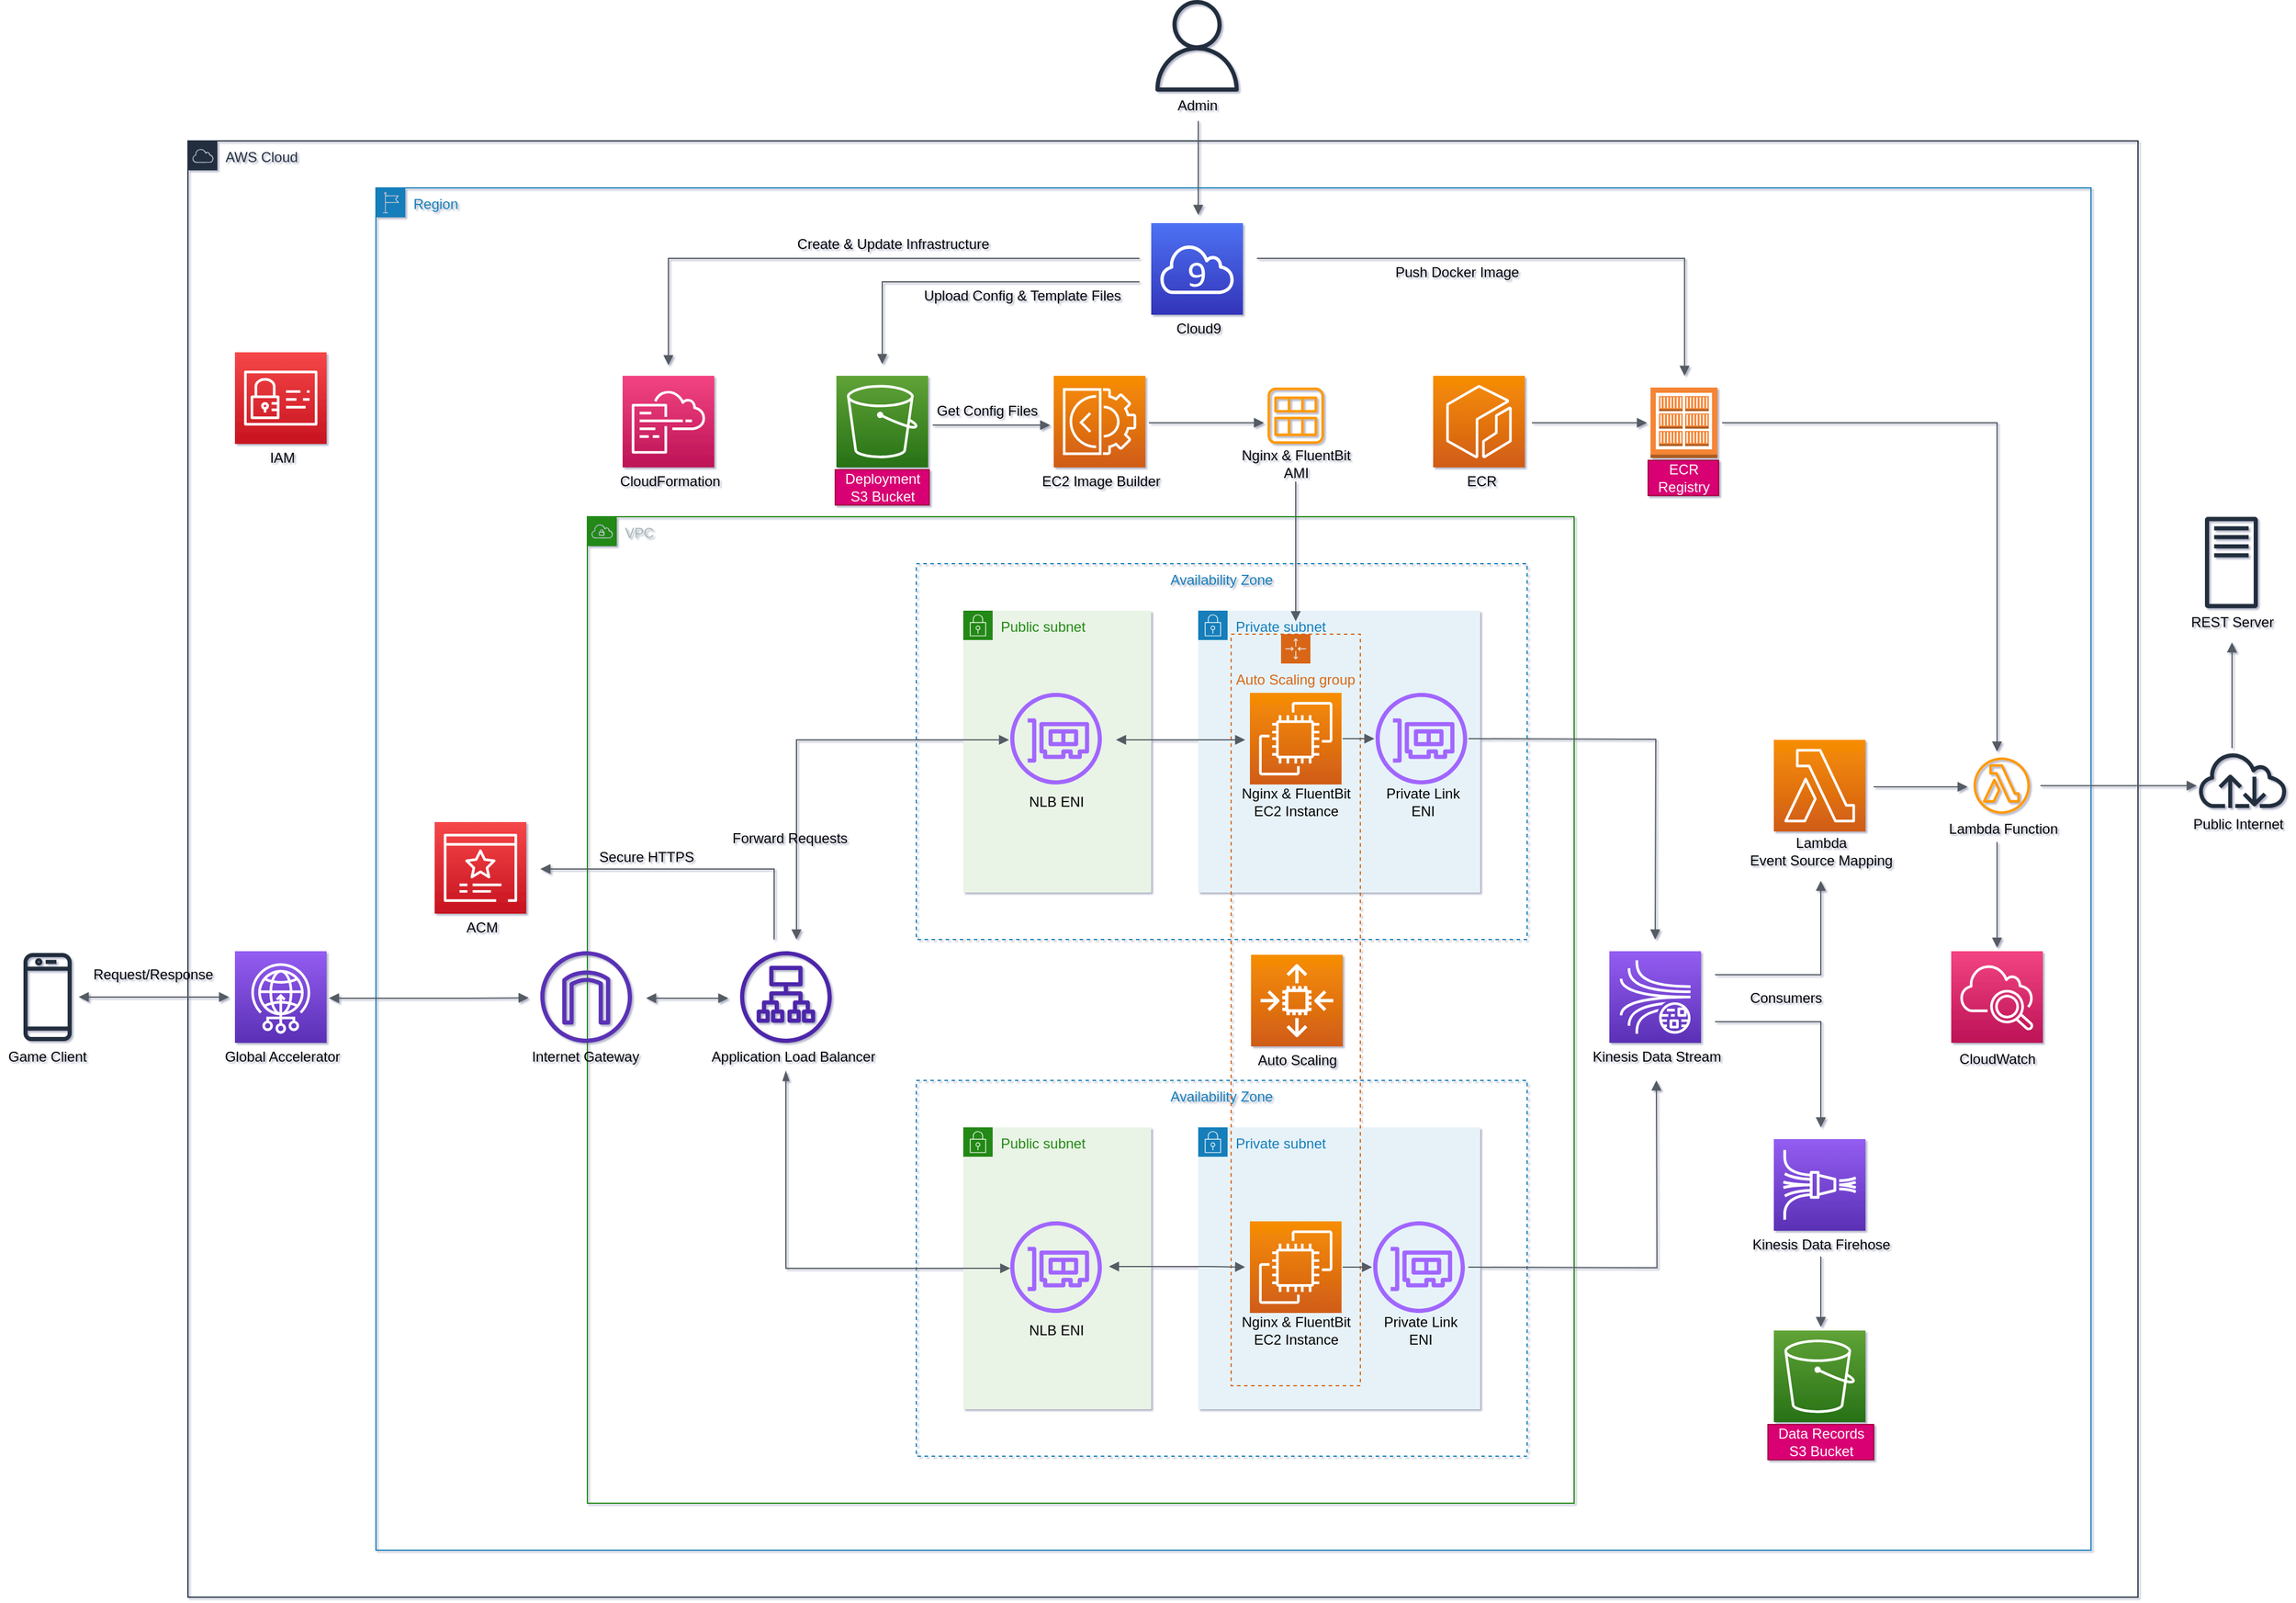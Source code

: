 <mxfile version="16.1.2" type="device"><diagram id="oM9d7TpQ21V_8b6BZ9Dz" name="Page-1"><mxGraphModel dx="946" dy="680" grid="1" gridSize="10" guides="1" tooltips="1" connect="1" arrows="1" fold="1" page="1" pageScale="1" pageWidth="200000" pageHeight="200000" math="0" shadow="1"><root><mxCell id="0"/><mxCell id="cVVjXSTc7VcKOAbmypUB-45" value="Layer 0 - AWS" style="locked=1;" parent="0"/><mxCell id="cVVjXSTc7VcKOAbmypUB-49" value="AWS Cloud" style="points=[[0,0],[0.25,0],[0.5,0],[0.75,0],[1,0],[1,0.25],[1,0.5],[1,0.75],[1,1],[0.75,1],[0.5,1],[0.25,1],[0,1],[0,0.75],[0,0.5],[0,0.25]];outlineConnect=0;gradientColor=none;html=1;whiteSpace=wrap;fontSize=12;fontStyle=0;shape=mxgraph.aws4.group;grIcon=mxgraph.aws4.group_aws_cloud;strokeColor=#232F3E;fillColor=none;verticalAlign=top;align=left;spacingLeft=30;fontColor=#232F3E;dashed=0;shadow=0;" parent="cVVjXSTc7VcKOAbmypUB-45" vertex="1"><mxGeometry x="2340" y="1120" width="1660" height="1240" as="geometry"/></mxCell><mxCell id="cVVjXSTc7VcKOAbmypUB-133" value="Layer 1 - Region" style="locked=1;" parent="0"/><mxCell id="cVVjXSTc7VcKOAbmypUB-134" value="Region" style="points=[[0,0],[0.25,0],[0.5,0],[0.75,0],[1,0],[1,0.25],[1,0.5],[1,0.75],[1,1],[0.75,1],[0.5,1],[0.25,1],[0,1],[0,0.75],[0,0.5],[0,0.25]];outlineConnect=0;gradientColor=none;html=1;whiteSpace=wrap;fontSize=12;fontStyle=0;shape=mxgraph.aws4.group;grIcon=mxgraph.aws4.group_region;strokeColor=#147EBA;fillColor=none;verticalAlign=top;align=left;spacingLeft=30;fontColor=#147EBA;dashed=0;shadow=0;" parent="cVVjXSTc7VcKOAbmypUB-133" vertex="1"><mxGeometry x="2500" y="1160" width="1460" height="1160" as="geometry"/></mxCell><mxCell id="WE5srLcFB4wfGxk5OwJe-25" value="" style="sketch=0;points=[[0,0,0],[0.25,0,0],[0.5,0,0],[0.75,0,0],[1,0,0],[0,1,0],[0.25,1,0],[0.5,1,0],[0.75,1,0],[1,1,0],[0,0.25,0],[0,0.5,0],[0,0.75,0],[1,0.25,0],[1,0.5,0],[1,0.75,0]];outlineConnect=0;fontColor=#232F3E;gradientColor=#F78E04;gradientDirection=north;fillColor=#D05C17;strokeColor=#ffffff;dashed=0;verticalLabelPosition=bottom;verticalAlign=top;align=center;html=1;fontSize=12;fontStyle=0;aspect=fixed;shape=mxgraph.aws4.resourceIcon;resIcon=mxgraph.aws4.ec2_image_builder;" parent="cVVjXSTc7VcKOAbmypUB-133" vertex="1"><mxGeometry x="3077" y="1320" width="78" height="78" as="geometry"/></mxCell><mxCell id="WE5srLcFB4wfGxk5OwJe-26" value="" style="sketch=0;outlineConnect=0;fontColor=#232F3E;gradientColor=none;fillColor=#FF9900;strokeColor=none;dashed=0;verticalLabelPosition=bottom;verticalAlign=top;align=center;html=1;fontSize=12;fontStyle=0;aspect=fixed;pointerEvents=1;shape=mxgraph.aws4.ami;" parent="cVVjXSTc7VcKOAbmypUB-133" vertex="1"><mxGeometry x="3259" y="1330" width="48" height="48" as="geometry"/></mxCell><mxCell id="WE5srLcFB4wfGxk5OwJe-31" value="" style="edgeStyle=orthogonalEdgeStyle;html=1;endArrow=block;elbow=vertical;startArrow=none;endFill=1;strokeColor=#545B64;rounded=0;" parent="cVVjXSTc7VcKOAbmypUB-133" edge="1"><mxGeometry width="100" relative="1" as="geometry"><mxPoint x="3158" y="1360" as="sourcePoint"/><mxPoint x="3256" y="1360" as="targetPoint"/></mxGeometry></mxCell><mxCell id="WE5srLcFB4wfGxk5OwJe-32" value="" style="edgeStyle=orthogonalEdgeStyle;html=1;endArrow=block;elbow=vertical;startArrow=none;startFill=0;strokeColor=#545B64;rounded=0;endFill=1;" parent="cVVjXSTc7VcKOAbmypUB-133" edge="1"><mxGeometry width="100" relative="1" as="geometry"><mxPoint x="2974" y="1362" as="sourcePoint"/><mxPoint x="3074" y="1362" as="targetPoint"/></mxGeometry></mxCell><mxCell id="XCesEXTjVi1OMtNibeaP-8" value="" style="edgeStyle=orthogonalEdgeStyle;html=1;endArrow=block;elbow=vertical;startArrow=none;endFill=1;strokeColor=#545B64;rounded=0;" parent="cVVjXSTc7VcKOAbmypUB-133" edge="1"><mxGeometry width="100" relative="1" as="geometry"><mxPoint x="3484" y="1360" as="sourcePoint"/><mxPoint x="3582" y="1360" as="targetPoint"/></mxGeometry></mxCell><mxCell id="cVVjXSTc7VcKOAbmypUB-46" value="Layer 2 - VPC" style="locked=1;" parent="0"/><mxCell id="cVVjXSTc7VcKOAbmypUB-52" value="VPC" style="points=[[0,0],[0.25,0],[0.5,0],[0.75,0],[1,0],[1,0.25],[1,0.5],[1,0.75],[1,1],[0.75,1],[0.5,1],[0.25,1],[0,1],[0,0.75],[0,0.5],[0,0.25]];outlineConnect=0;gradientColor=none;html=1;whiteSpace=wrap;fontSize=12;fontStyle=0;shape=mxgraph.aws4.group;grIcon=mxgraph.aws4.group_vpc;strokeColor=#248814;fillColor=none;verticalAlign=top;align=left;spacingLeft=30;fontColor=#AAB7B8;dashed=0;shadow=0;" parent="cVVjXSTc7VcKOAbmypUB-46" vertex="1"><mxGeometry x="2680" y="1440" width="840" height="840" as="geometry"/></mxCell><mxCell id="cVVjXSTc7VcKOAbmypUB-47" value="Layer 3 - AZs" style="locked=1;" parent="0"/><mxCell id="cVVjXSTc7VcKOAbmypUB-53" value="Availability Zone" style="fillColor=none;strokeColor=#147EBA;dashed=1;verticalAlign=top;fontStyle=0;fontColor=#147EBA;shadow=0;" parent="cVVjXSTc7VcKOAbmypUB-47" vertex="1"><mxGeometry x="2960" y="1480" width="520" height="320" as="geometry"/></mxCell><mxCell id="cVVjXSTc7VcKOAbmypUB-69" value="Availability Zone" style="fillColor=none;strokeColor=#147EBA;dashed=1;verticalAlign=top;fontStyle=0;fontColor=#147EBA;shadow=0;" parent="cVVjXSTc7VcKOAbmypUB-47" vertex="1"><mxGeometry x="2960" y="1920" width="520" height="320" as="geometry"/></mxCell><mxCell id="cVVjXSTc7VcKOAbmypUB-48" value="Layer 4 - Subnets" style="locked=1;" parent="0"/><mxCell id="cVVjXSTc7VcKOAbmypUB-57" value="Public subnet" style="points=[[0,0],[0.25,0],[0.5,0],[0.75,0],[1,0],[1,0.25],[1,0.5],[1,0.75],[1,1],[0.75,1],[0.5,1],[0.25,1],[0,1],[0,0.75],[0,0.5],[0,0.25]];outlineConnect=0;gradientColor=none;html=1;whiteSpace=wrap;fontSize=12;fontStyle=0;shape=mxgraph.aws4.group;grIcon=mxgraph.aws4.group_security_group;grStroke=0;strokeColor=#248814;fillColor=#E9F3E6;verticalAlign=top;align=left;spacingLeft=30;fontColor=#248814;dashed=0;shadow=0;" parent="cVVjXSTc7VcKOAbmypUB-48" vertex="1"><mxGeometry x="3000" y="1520" width="160" height="240" as="geometry"/></mxCell><mxCell id="cVVjXSTc7VcKOAbmypUB-58" value="Private subnet" style="points=[[0,0],[0.25,0],[0.5,0],[0.75,0],[1,0],[1,0.25],[1,0.5],[1,0.75],[1,1],[0.75,1],[0.5,1],[0.25,1],[0,1],[0,0.75],[0,0.5],[0,0.25]];outlineConnect=0;gradientColor=none;html=1;whiteSpace=wrap;fontSize=12;fontStyle=0;shape=mxgraph.aws4.group;grIcon=mxgraph.aws4.group_security_group;grStroke=0;strokeColor=#147EBA;fillColor=#E6F2F8;verticalAlign=top;align=left;spacingLeft=30;fontColor=#147EBA;dashed=0;shadow=0;" parent="cVVjXSTc7VcKOAbmypUB-48" vertex="1"><mxGeometry x="3200" y="1520" width="240" height="240" as="geometry"/></mxCell><mxCell id="cVVjXSTc7VcKOAbmypUB-70" value="Private subnet" style="points=[[0,0],[0.25,0],[0.5,0],[0.75,0],[1,0],[1,0.25],[1,0.5],[1,0.75],[1,1],[0.75,1],[0.5,1],[0.25,1],[0,1],[0,0.75],[0,0.5],[0,0.25]];outlineConnect=0;gradientColor=none;html=1;whiteSpace=wrap;fontSize=12;fontStyle=0;shape=mxgraph.aws4.group;grIcon=mxgraph.aws4.group_security_group;grStroke=0;strokeColor=#147EBA;fillColor=#E6F2F8;verticalAlign=top;align=left;spacingLeft=30;fontColor=#147EBA;dashed=0;shadow=0;" parent="cVVjXSTc7VcKOAbmypUB-48" vertex="1"><mxGeometry x="3200" y="1960" width="240" height="240" as="geometry"/></mxCell><mxCell id="cVVjXSTc7VcKOAbmypUB-96" value="Public subnet" style="points=[[0,0],[0.25,0],[0.5,0],[0.75,0],[1,0],[1,0.25],[1,0.5],[1,0.75],[1,1],[0.75,1],[0.5,1],[0.25,1],[0,1],[0,0.75],[0,0.5],[0,0.25]];outlineConnect=0;gradientColor=none;html=1;whiteSpace=wrap;fontSize=12;fontStyle=0;shape=mxgraph.aws4.group;grIcon=mxgraph.aws4.group_security_group;grStroke=0;strokeColor=#248814;fillColor=#E9F3E6;verticalAlign=top;align=left;spacingLeft=30;fontColor=#248814;dashed=0;shadow=0;" parent="cVVjXSTc7VcKOAbmypUB-48" vertex="1"><mxGeometry x="3000" y="1960" width="160" height="240" as="geometry"/></mxCell><mxCell id="cVVjXSTc7VcKOAbmypUB-60" value="Layer 5 - ASGs" style="locked=1;" parent="0"/><mxCell id="cVVjXSTc7VcKOAbmypUB-61" value="Auto Scaling group" style="points=[[0,0],[0.25,0],[0.5,0],[0.75,0],[1,0],[1,0.25],[1,0.5],[1,0.75],[1,1],[0.75,1],[0.5,1],[0.25,1],[0,1],[0,0.75],[0,0.5],[0,0.25]];outlineConnect=0;gradientColor=none;html=1;whiteSpace=wrap;fontSize=12;fontStyle=0;shape=mxgraph.aws4.groupCenter;grIcon=mxgraph.aws4.group_auto_scaling_group;grStroke=1;strokeColor=#D86613;fillColor=none;verticalAlign=top;align=center;fontColor=#D86613;dashed=1;spacingTop=25;shadow=0;" parent="cVVjXSTc7VcKOAbmypUB-60" vertex="1"><mxGeometry x="3228" y="1540" width="110" height="640" as="geometry"/></mxCell><mxCell id="XCesEXTjVi1OMtNibeaP-11" value="" style="sketch=0;points=[[0,0,0],[0.25,0,0],[0.5,0,0],[0.75,0,0],[1,0,0],[0,1,0],[0.25,1,0],[0.5,1,0],[0.75,1,0],[1,1,0],[0,0.25,0],[0,0.5,0],[0,0.75,0],[1,0.25,0],[1,0.5,0],[1,0.75,0]];outlineConnect=0;fontColor=#232F3E;gradientColor=#4D72F3;gradientDirection=north;fillColor=#3334B9;strokeColor=#ffffff;dashed=0;verticalLabelPosition=bottom;verticalAlign=top;align=center;html=1;fontSize=12;fontStyle=0;aspect=fixed;shape=mxgraph.aws4.resourceIcon;resIcon=mxgraph.aws4.cloud9;" parent="cVVjXSTc7VcKOAbmypUB-60" vertex="1"><mxGeometry x="3160" y="1190" width="78" height="78" as="geometry"/></mxCell><mxCell id="XCesEXTjVi1OMtNibeaP-13" value="" style="edgeStyle=orthogonalEdgeStyle;html=1;endArrow=none;elbow=vertical;startArrow=block;startFill=1;strokeColor=#545B64;rounded=0;" parent="cVVjXSTc7VcKOAbmypUB-60" edge="1"><mxGeometry width="100" relative="1" as="geometry"><mxPoint x="2749" y="1311" as="sourcePoint"/><mxPoint x="3150" y="1220" as="targetPoint"/><Array as="points"><mxPoint x="2749" y="1220"/></Array></mxGeometry></mxCell><mxCell id="XCesEXTjVi1OMtNibeaP-14" value="" style="edgeStyle=orthogonalEdgeStyle;html=1;endArrow=none;elbow=vertical;startArrow=block;startFill=1;strokeColor=#545B64;rounded=0;" parent="cVVjXSTc7VcKOAbmypUB-60" edge="1"><mxGeometry width="100" relative="1" as="geometry"><mxPoint x="2931" y="1310" as="sourcePoint"/><mxPoint x="3150" y="1240" as="targetPoint"/><Array as="points"><mxPoint x="2931" y="1240"/><mxPoint x="3150" y="1240"/></Array></mxGeometry></mxCell><mxCell id="XCesEXTjVi1OMtNibeaP-16" value="" style="edgeStyle=orthogonalEdgeStyle;html=1;endArrow=block;elbow=vertical;startArrow=none;endFill=1;strokeColor=#545B64;rounded=0;" parent="cVVjXSTc7VcKOAbmypUB-60" edge="1"><mxGeometry width="100" relative="1" as="geometry"><mxPoint x="3250" y="1220" as="sourcePoint"/><mxPoint x="3614" y="1320" as="targetPoint"/><Array as="points"><mxPoint x="3614" y="1220"/></Array></mxGeometry></mxCell><mxCell id="XCesEXTjVi1OMtNibeaP-21" value="" style="sketch=0;outlineConnect=0;fontColor=#232F3E;gradientColor=none;fillColor=#232F3E;strokeColor=none;dashed=0;verticalLabelPosition=bottom;verticalAlign=top;align=center;html=1;fontSize=12;fontStyle=0;aspect=fixed;pointerEvents=1;shape=mxgraph.aws4.user;" parent="cVVjXSTc7VcKOAbmypUB-60" vertex="1"><mxGeometry x="3160" y="1000" width="78" height="78" as="geometry"/></mxCell><mxCell id="cVVjXSTc7VcKOAbmypUB-62" value="Layer 6 - Services" style="locked=1;" parent="0"/><mxCell id="cVVjXSTc7VcKOAbmypUB-65" value="" style="outlineConnect=0;fontColor=#232F3E;gradientColor=#F78E04;gradientDirection=north;fillColor=#D05C17;strokeColor=#ffffff;dashed=0;verticalLabelPosition=bottom;verticalAlign=top;align=center;html=1;fontSize=12;fontStyle=0;aspect=fixed;shape=mxgraph.aws4.resourceIcon;resIcon=mxgraph.aws4.ec2;shadow=0;" parent="cVVjXSTc7VcKOAbmypUB-62" vertex="1"><mxGeometry x="3244" y="1590" width="78" height="78" as="geometry"/></mxCell><mxCell id="cVVjXSTc7VcKOAbmypUB-106" value="" style="outlineConnect=0;fontColor=#232F3E;gradientColor=#F78E04;gradientDirection=north;fillColor=#D05C17;strokeColor=#ffffff;dashed=0;verticalLabelPosition=bottom;verticalAlign=top;align=center;html=1;fontSize=12;fontStyle=0;aspect=fixed;shape=mxgraph.aws4.resourceIcon;resIcon=mxgraph.aws4.ec2;shadow=0;" parent="cVVjXSTc7VcKOAbmypUB-62" vertex="1"><mxGeometry x="3244" y="2040" width="78" height="78" as="geometry"/></mxCell><mxCell id="cVVjXSTc7VcKOAbmypUB-111" value="" style="outlineConnect=0;fontColor=#232F3E;gradientColor=#F78E04;gradientDirection=north;fillColor=#D05C17;strokeColor=#ffffff;dashed=0;verticalLabelPosition=bottom;verticalAlign=top;align=center;html=1;fontSize=12;fontStyle=0;aspect=fixed;shape=mxgraph.aws4.resourceIcon;resIcon=mxgraph.aws4.auto_scaling2;shadow=0;" parent="cVVjXSTc7VcKOAbmypUB-62" vertex="1"><mxGeometry x="3245" y="1813" width="78" height="78" as="geometry"/></mxCell><mxCell id="cVVjXSTc7VcKOAbmypUB-130" value="" style="outlineConnect=0;fontColor=#232F3E;gradientColor=none;fillColor=#5A30B5;strokeColor=none;dashed=0;verticalLabelPosition=bottom;verticalAlign=top;align=center;html=1;fontSize=12;fontStyle=0;aspect=fixed;pointerEvents=1;shape=mxgraph.aws4.internet_gateway;shadow=0;" parent="cVVjXSTc7VcKOAbmypUB-62" vertex="1"><mxGeometry x="2640" y="1810" width="78" height="78" as="geometry"/></mxCell><mxCell id="cVVjXSTc7VcKOAbmypUB-142" value="" style="outlineConnect=0;fontColor=#232F3E;gradientColor=#60A337;gradientDirection=north;fillColor=#277116;strokeColor=#ffffff;dashed=0;verticalLabelPosition=bottom;verticalAlign=top;align=center;html=1;fontSize=12;fontStyle=0;aspect=fixed;shape=mxgraph.aws4.resourceIcon;resIcon=mxgraph.aws4.s3;shadow=0;" parent="cVVjXSTc7VcKOAbmypUB-62" vertex="1"><mxGeometry x="3690" y="2133" width="78" height="78" as="geometry"/></mxCell><mxCell id="cVVjXSTc7VcKOAbmypUB-150" value="" style="outlineConnect=0;fontColor=#232F3E;gradientColor=#F54749;gradientDirection=north;fillColor=#C7131F;strokeColor=#ffffff;dashed=0;verticalLabelPosition=bottom;verticalAlign=top;align=center;html=1;fontSize=12;fontStyle=0;aspect=fixed;shape=mxgraph.aws4.resourceIcon;resIcon=mxgraph.aws4.certificate_manager_3;shadow=0;" parent="cVVjXSTc7VcKOAbmypUB-62" vertex="1"><mxGeometry x="2550" y="1700" width="78" height="78" as="geometry"/></mxCell><mxCell id="cVVjXSTc7VcKOAbmypUB-177" value="" style="outlineConnect=0;fontColor=#232F3E;gradientColor=#F54749;gradientDirection=north;fillColor=#C7131F;strokeColor=#ffffff;dashed=0;verticalLabelPosition=bottom;verticalAlign=top;align=center;html=1;fontSize=12;fontStyle=0;aspect=fixed;shape=mxgraph.aws4.resourceIcon;resIcon=mxgraph.aws4.identity_and_access_management;shadow=0;" parent="cVVjXSTc7VcKOAbmypUB-62" vertex="1"><mxGeometry x="2380" y="1300" width="78" height="78" as="geometry"/></mxCell><mxCell id="cVVjXSTc7VcKOAbmypUB-178" value="" style="outlineConnect=0;fontColor=#232F3E;gradientColor=#F34482;gradientDirection=north;fillColor=#BC1356;strokeColor=#ffffff;dashed=0;verticalLabelPosition=bottom;verticalAlign=top;align=center;html=1;fontSize=12;fontStyle=0;aspect=fixed;shape=mxgraph.aws4.resourceIcon;resIcon=mxgraph.aws4.cloudformation;shadow=0;" parent="cVVjXSTc7VcKOAbmypUB-62" vertex="1"><mxGeometry x="2710" y="1320" width="78" height="78" as="geometry"/></mxCell><mxCell id="WE5srLcFB4wfGxk5OwJe-1" value="" style="sketch=0;outlineConnect=0;fontColor=#232F3E;gradientColor=none;fillColor=#A166FF;strokeColor=none;dashed=0;verticalLabelPosition=bottom;verticalAlign=top;align=center;html=1;fontSize=12;fontStyle=0;aspect=fixed;pointerEvents=1;shape=mxgraph.aws4.elastic_network_interface;" parent="cVVjXSTc7VcKOAbmypUB-62" vertex="1"><mxGeometry x="3351" y="1590" width="78" height="78" as="geometry"/></mxCell><mxCell id="WE5srLcFB4wfGxk5OwJe-2" value="" style="sketch=0;points=[[0,0,0],[0.25,0,0],[0.5,0,0],[0.75,0,0],[1,0,0],[0,1,0],[0.25,1,0],[0.5,1,0],[0.75,1,0],[1,1,0],[0,0.25,0],[0,0.5,0],[0,0.75,0],[1,0.25,0],[1,0.5,0],[1,0.75,0]];outlineConnect=0;fontColor=#232F3E;gradientColor=#945DF2;gradientDirection=north;fillColor=#5A30B5;strokeColor=#ffffff;dashed=0;verticalLabelPosition=bottom;verticalAlign=top;align=center;html=1;fontSize=12;fontStyle=0;aspect=fixed;shape=mxgraph.aws4.resourceIcon;resIcon=mxgraph.aws4.kinesis_data_streams;" parent="cVVjXSTc7VcKOAbmypUB-62" vertex="1"><mxGeometry x="3550" y="1810" width="78" height="78" as="geometry"/></mxCell><mxCell id="WE5srLcFB4wfGxk5OwJe-3" value="" style="sketch=0;points=[[0,0,0],[0.25,0,0],[0.5,0,0],[0.75,0,0],[1,0,0],[0,1,0],[0.25,1,0],[0.5,1,0],[0.75,1,0],[1,1,0],[0,0.25,0],[0,0.5,0],[0,0.75,0],[1,0.25,0],[1,0.5,0],[1,0.75,0]];outlineConnect=0;fontColor=#232F3E;gradientColor=#945DF2;gradientDirection=north;fillColor=#5A30B5;strokeColor=#ffffff;dashed=0;verticalLabelPosition=bottom;verticalAlign=top;align=center;html=1;fontSize=12;fontStyle=0;aspect=fixed;shape=mxgraph.aws4.resourceIcon;resIcon=mxgraph.aws4.kinesis_data_firehose;" parent="cVVjXSTc7VcKOAbmypUB-62" vertex="1"><mxGeometry x="3690" y="1970" width="78" height="78" as="geometry"/></mxCell><mxCell id="WE5srLcFB4wfGxk5OwJe-4" value="" style="sketch=0;points=[[0,0,0],[0.25,0,0],[0.5,0,0],[0.75,0,0],[1,0,0],[0,1,0],[0.25,1,0],[0.5,1,0],[0.75,1,0],[1,1,0],[0,0.25,0],[0,0.5,0],[0,0.75,0],[1,0.25,0],[1,0.5,0],[1,0.75,0]];outlineConnect=0;fontColor=#232F3E;gradientColor=#F78E04;gradientDirection=north;fillColor=#D05C17;strokeColor=#ffffff;dashed=0;verticalLabelPosition=bottom;verticalAlign=top;align=center;html=1;fontSize=12;fontStyle=0;aspect=fixed;shape=mxgraph.aws4.resourceIcon;resIcon=mxgraph.aws4.lambda;" parent="cVVjXSTc7VcKOAbmypUB-62" vertex="1"><mxGeometry x="3690" y="1630" width="78" height="78" as="geometry"/></mxCell><mxCell id="WE5srLcFB4wfGxk5OwJe-6" value="" style="sketch=0;outlineConnect=0;fontColor=#232F3E;gradientColor=none;fillColor=#FF9900;strokeColor=none;dashed=0;verticalLabelPosition=bottom;verticalAlign=top;align=center;html=1;fontSize=12;fontStyle=0;aspect=fixed;pointerEvents=1;shape=mxgraph.aws4.lambda_function;" parent="cVVjXSTc7VcKOAbmypUB-62" vertex="1"><mxGeometry x="3860" y="1645" width="48" height="48" as="geometry"/></mxCell><mxCell id="WE5srLcFB4wfGxk5OwJe-8" value="" style="sketch=0;outlineConnect=0;fontColor=#232F3E;gradientColor=none;fillColor=#A166FF;strokeColor=none;dashed=0;verticalLabelPosition=bottom;verticalAlign=top;align=center;html=1;fontSize=12;fontStyle=0;aspect=fixed;pointerEvents=1;shape=mxgraph.aws4.elastic_network_interface;" parent="cVVjXSTc7VcKOAbmypUB-62" vertex="1"><mxGeometry x="3349" y="2040" width="78" height="78" as="geometry"/></mxCell><mxCell id="WE5srLcFB4wfGxk5OwJe-9" value="" style="edgeStyle=orthogonalEdgeStyle;html=1;endArrow=block;elbow=vertical;startArrow=none;endFill=1;strokeColor=#545B64;rounded=0;" parent="cVVjXSTc7VcKOAbmypUB-62" edge="1"><mxGeometry width="100" relative="1" as="geometry"><mxPoint x="3323" y="1629" as="sourcePoint"/><mxPoint x="3350" y="1629" as="targetPoint"/></mxGeometry></mxCell><mxCell id="WE5srLcFB4wfGxk5OwJe-11" value="" style="edgeStyle=orthogonalEdgeStyle;html=1;endArrow=block;elbow=vertical;startArrow=none;endFill=1;strokeColor=#545B64;rounded=0;" parent="cVVjXSTc7VcKOAbmypUB-62" edge="1"><mxGeometry width="100" relative="1" as="geometry"><mxPoint x="3323" y="2079" as="sourcePoint"/><mxPoint x="3348" y="2079" as="targetPoint"/></mxGeometry></mxCell><mxCell id="WE5srLcFB4wfGxk5OwJe-12" value="" style="edgeStyle=orthogonalEdgeStyle;html=1;endArrow=block;elbow=vertical;startArrow=none;endFill=1;strokeColor=#545B64;rounded=0;startFill=0;" parent="cVVjXSTc7VcKOAbmypUB-62" edge="1"><mxGeometry width="100" relative="1" as="geometry"><mxPoint x="3640" y="1870" as="sourcePoint"/><mxPoint x="3730" y="1960" as="targetPoint"/><Array as="points"><mxPoint x="3730" y="1870"/><mxPoint x="3730" y="1960"/></Array></mxGeometry></mxCell><mxCell id="WE5srLcFB4wfGxk5OwJe-14" value="" style="edgeStyle=orthogonalEdgeStyle;html=1;endArrow=block;elbow=vertical;startArrow=none;endFill=1;strokeColor=#545B64;rounded=0;startFill=0;" parent="cVVjXSTc7VcKOAbmypUB-62" edge="1"><mxGeometry width="100" relative="1" as="geometry"><mxPoint x="3640" y="1830" as="sourcePoint"/><mxPoint x="3730" y="1750" as="targetPoint"/><Array as="points"><mxPoint x="3730" y="1830"/></Array></mxGeometry></mxCell><mxCell id="WE5srLcFB4wfGxk5OwJe-17" value="" style="sketch=0;outlineConnect=0;fontColor=#232F3E;gradientColor=none;fillColor=#A166FF;strokeColor=none;dashed=0;verticalLabelPosition=bottom;verticalAlign=top;align=center;html=1;fontSize=12;fontStyle=0;aspect=fixed;pointerEvents=1;shape=mxgraph.aws4.elastic_network_interface;" parent="cVVjXSTc7VcKOAbmypUB-62" vertex="1"><mxGeometry x="3040" y="1590" width="78" height="78" as="geometry"/></mxCell><mxCell id="WE5srLcFB4wfGxk5OwJe-18" value="" style="sketch=0;outlineConnect=0;fontColor=#232F3E;gradientColor=none;fillColor=#A166FF;strokeColor=none;dashed=0;verticalLabelPosition=bottom;verticalAlign=top;align=center;html=1;fontSize=12;fontStyle=0;aspect=fixed;pointerEvents=1;shape=mxgraph.aws4.elastic_network_interface;" parent="cVVjXSTc7VcKOAbmypUB-62" vertex="1"><mxGeometry x="3040" y="2040" width="78" height="78" as="geometry"/></mxCell><mxCell id="WE5srLcFB4wfGxk5OwJe-19" value="" style="edgeStyle=orthogonalEdgeStyle;html=1;endArrow=block;elbow=vertical;startArrow=block;endFill=1;strokeColor=#545B64;rounded=0;startFill=1;" parent="cVVjXSTc7VcKOAbmypUB-62" edge="1"><mxGeometry width="100" relative="1" as="geometry"><mxPoint x="3130" y="1630" as="sourcePoint"/><mxPoint x="3240" y="1630" as="targetPoint"/></mxGeometry></mxCell><mxCell id="WE5srLcFB4wfGxk5OwJe-20" value="" style="edgeStyle=orthogonalEdgeStyle;html=1;endArrow=block;elbow=vertical;startArrow=block;endFill=1;strokeColor=#545B64;rounded=0;startFill=1;" parent="cVVjXSTc7VcKOAbmypUB-62" edge="1"><mxGeometry width="100" relative="1" as="geometry"><mxPoint x="3124" y="2078.5" as="sourcePoint"/><mxPoint x="3240" y="2079" as="targetPoint"/><Array as="points"><mxPoint x="3210" y="2079"/><mxPoint x="3210" y="2079"/></Array></mxGeometry></mxCell><mxCell id="WE5srLcFB4wfGxk5OwJe-21" value="" style="edgeStyle=orthogonalEdgeStyle;html=1;endArrow=none;elbow=vertical;startArrow=block;endFill=0;strokeColor=#545B64;rounded=0;startFill=1;" parent="cVVjXSTc7VcKOAbmypUB-62" edge="1"><mxGeometry width="100" relative="1" as="geometry"><mxPoint x="2640" y="1740" as="sourcePoint"/><mxPoint x="2839" y="1800" as="targetPoint"/><Array as="points"><mxPoint x="2839" y="1740"/><mxPoint x="2839" y="1800"/></Array></mxGeometry></mxCell><mxCell id="WE5srLcFB4wfGxk5OwJe-22" value="" style="sketch=0;points=[[0,0,0],[0.25,0,0],[0.5,0,0],[0.75,0,0],[1,0,0],[0,1,0],[0.25,1,0],[0.5,1,0],[0.75,1,0],[1,1,0],[0,0.25,0],[0,0.5,0],[0,0.75,0],[1,0.25,0],[1,0.5,0],[1,0.75,0]];outlineConnect=0;fontColor=#232F3E;gradientColor=#945DF2;gradientDirection=north;fillColor=#5A30B5;strokeColor=#ffffff;dashed=0;verticalLabelPosition=bottom;verticalAlign=top;align=center;html=1;fontSize=12;fontStyle=0;aspect=fixed;shape=mxgraph.aws4.resourceIcon;resIcon=mxgraph.aws4.global_accelerator;" parent="cVVjXSTc7VcKOAbmypUB-62" vertex="1"><mxGeometry x="2380" y="1810" width="78" height="78" as="geometry"/></mxCell><mxCell id="WE5srLcFB4wfGxk5OwJe-23" value="" style="sketch=0;points=[[0,0,0],[0.25,0,0],[0.5,0,0],[0.75,0,0],[1,0,0],[0,1,0],[0.25,1,0],[0.5,1,0],[0.75,1,0],[1,1,0],[0,0.25,0],[0,0.5,0],[0,0.75,0],[1,0.25,0],[1,0.5,0],[1,0.75,0]];points=[[0,0,0],[0.25,0,0],[0.5,0,0],[0.75,0,0],[1,0,0],[0,1,0],[0.25,1,0],[0.5,1,0],[0.75,1,0],[1,1,0],[0,0.25,0],[0,0.5,0],[0,0.75,0],[1,0.25,0],[1,0.5,0],[1,0.75,0]];outlineConnect=0;fontColor=#232F3E;gradientColor=#F34482;gradientDirection=north;fillColor=#BC1356;strokeColor=#ffffff;dashed=0;verticalLabelPosition=bottom;verticalAlign=top;align=center;html=1;fontSize=12;fontStyle=0;aspect=fixed;shape=mxgraph.aws4.resourceIcon;resIcon=mxgraph.aws4.cloudwatch_2;" parent="cVVjXSTc7VcKOAbmypUB-62" vertex="1"><mxGeometry x="3841" y="1810" width="78" height="78" as="geometry"/></mxCell><mxCell id="WE5srLcFB4wfGxk5OwJe-29" value="" style="outlineConnect=0;fontColor=#232F3E;gradientColor=#60A337;gradientDirection=north;fillColor=#277116;strokeColor=#ffffff;dashed=0;verticalLabelPosition=bottom;verticalAlign=top;align=center;html=1;fontSize=12;fontStyle=0;aspect=fixed;shape=mxgraph.aws4.resourceIcon;resIcon=mxgraph.aws4.s3;shadow=0;" parent="cVVjXSTc7VcKOAbmypUB-62" vertex="1"><mxGeometry x="2892" y="1320" width="78" height="78" as="geometry"/></mxCell><mxCell id="WE5srLcFB4wfGxk5OwJe-42" value="" style="edgeStyle=orthogonalEdgeStyle;html=1;endArrow=block;elbow=vertical;startArrow=none;endFill=1;strokeColor=#545B64;rounded=0;" parent="cVVjXSTc7VcKOAbmypUB-62" edge="1"><mxGeometry width="100" relative="1" as="geometry"><mxPoint x="3775" y="1670" as="sourcePoint"/><mxPoint x="3855" y="1670" as="targetPoint"/><Array as="points"><mxPoint x="3775" y="1670"/></Array></mxGeometry></mxCell><mxCell id="WE5srLcFB4wfGxk5OwJe-43" value="" style="outlineConnect=0;dashed=0;verticalLabelPosition=bottom;verticalAlign=top;align=center;html=1;shape=mxgraph.aws3.ecr_registry;fillColor=#F58534;gradientColor=none;" parent="cVVjXSTc7VcKOAbmypUB-62" vertex="1"><mxGeometry x="3585" y="1330" width="57" height="60" as="geometry"/></mxCell><mxCell id="WE5srLcFB4wfGxk5OwJe-46" value="" style="sketch=0;points=[[0,0,0],[0.25,0,0],[0.5,0,0],[0.75,0,0],[1,0,0],[0,1,0],[0.25,1,0],[0.5,1,0],[0.75,1,0],[1,1,0],[0,0.25,0],[0,0.5,0],[0,0.75,0],[1,0.25,0],[1,0.5,0],[1,0.75,0]];outlineConnect=0;fontColor=#232F3E;gradientColor=#F78E04;gradientDirection=north;fillColor=#D05C17;strokeColor=#ffffff;dashed=0;verticalLabelPosition=bottom;verticalAlign=top;align=center;html=1;fontSize=12;fontStyle=0;aspect=fixed;shape=mxgraph.aws4.resourceIcon;resIcon=mxgraph.aws4.ecr;" parent="cVVjXSTc7VcKOAbmypUB-62" vertex="1"><mxGeometry x="3400" y="1320" width="78" height="78" as="geometry"/></mxCell><mxCell id="WE5srLcFB4wfGxk5OwJe-56" value="" style="sketch=0;outlineConnect=0;fontColor=#232F3E;gradientColor=none;fillColor=#232F3E;strokeColor=none;dashed=0;verticalLabelPosition=bottom;verticalAlign=top;align=center;html=1;fontSize=12;fontStyle=0;aspect=fixed;pointerEvents=1;shape=mxgraph.aws4.traditional_server;" parent="cVVjXSTc7VcKOAbmypUB-62" vertex="1"><mxGeometry x="4057" y="1440" width="45" height="78" as="geometry"/></mxCell><mxCell id="WE5srLcFB4wfGxk5OwJe-57" value="" style="sketch=0;outlineConnect=0;fontColor=#232F3E;gradientColor=none;fillColor=#232F3E;strokeColor=none;dashed=0;verticalLabelPosition=bottom;verticalAlign=top;align=center;html=1;fontSize=12;fontStyle=0;aspect=fixed;pointerEvents=1;shape=mxgraph.aws4.internet;" parent="cVVjXSTc7VcKOAbmypUB-62" vertex="1"><mxGeometry x="4050" y="1640" width="78" height="48" as="geometry"/></mxCell><mxCell id="WE5srLcFB4wfGxk5OwJe-59" value="" style="edgeStyle=orthogonalEdgeStyle;html=1;endArrow=block;elbow=vertical;startArrow=none;endFill=1;strokeColor=#545B64;rounded=0;" parent="cVVjXSTc7VcKOAbmypUB-62" edge="1"><mxGeometry width="100" relative="1" as="geometry"><mxPoint x="3917" y="1669" as="sourcePoint"/><mxPoint x="4050" y="1669" as="targetPoint"/></mxGeometry></mxCell><mxCell id="WE5srLcFB4wfGxk5OwJe-61" value="" style="edgeStyle=orthogonalEdgeStyle;html=1;endArrow=block;elbow=vertical;startArrow=none;endFill=1;strokeColor=#545B64;rounded=0;" parent="cVVjXSTc7VcKOAbmypUB-62" edge="1"><mxGeometry width="100" relative="1" as="geometry"><mxPoint x="4080" y="1637" as="sourcePoint"/><mxPoint x="4080" y="1547" as="targetPoint"/></mxGeometry></mxCell><mxCell id="WE5srLcFB4wfGxk5OwJe-24" value="" style="sketch=0;outlineConnect=0;fontColor=#232F3E;gradientColor=none;fillColor=#232F3E;strokeColor=none;dashed=0;verticalLabelPosition=bottom;verticalAlign=top;align=center;html=1;fontSize=12;fontStyle=0;aspect=fixed;pointerEvents=1;shape=mxgraph.aws4.mobile_client;" parent="cVVjXSTc7VcKOAbmypUB-62" vertex="1"><mxGeometry x="2200" y="1810" width="41" height="78" as="geometry"/></mxCell><mxCell id="XCesEXTjVi1OMtNibeaP-18" value="" style="edgeStyle=orthogonalEdgeStyle;html=1;endArrow=none;elbow=vertical;startArrow=block;endFill=0;strokeColor=#545B64;rounded=0;startFill=1;" parent="cVVjXSTc7VcKOAbmypUB-62" edge="1"><mxGeometry width="100" relative="1" as="geometry"><mxPoint x="3730" y="2130" as="sourcePoint"/><mxPoint x="3730" y="2070" as="targetPoint"/></mxGeometry></mxCell><mxCell id="XCesEXTjVi1OMtNibeaP-20" value="" style="edgeStyle=orthogonalEdgeStyle;html=1;endArrow=none;elbow=vertical;startArrow=block;endFill=0;strokeColor=#545B64;rounded=0;startFill=1;" parent="cVVjXSTc7VcKOAbmypUB-62" edge="1"><mxGeometry width="100" relative="1" as="geometry"><mxPoint x="3880" y="1807" as="sourcePoint"/><mxPoint x="3880" y="1717" as="targetPoint"/></mxGeometry></mxCell><mxCell id="RxU4S7-RRcBEuLS5dmVa-0" value="" style="sketch=0;outlineConnect=0;fontColor=#232F3E;gradientColor=none;fillColor=#4D27AA;strokeColor=none;dashed=0;verticalLabelPosition=bottom;verticalAlign=top;align=center;html=1;fontSize=12;fontStyle=0;aspect=fixed;pointerEvents=1;shape=mxgraph.aws4.application_load_balancer;" vertex="1" parent="cVVjXSTc7VcKOAbmypUB-62"><mxGeometry x="2810" y="1810" width="78" height="78" as="geometry"/></mxCell><mxCell id="cVVjXSTc7VcKOAbmypUB-68" value="Layer 7 - Texts &amp; Arrows" style="locked=1;" parent="0"/><mxCell id="cVVjXSTc7VcKOAbmypUB-97" value="Nginx &amp;amp; FluentBit&lt;br&gt;EC2 Instance" style="text;html=1;resizable=0;autosize=1;align=center;verticalAlign=middle;points=[];fillColor=none;strokeColor=none;rounded=0;shadow=0;" parent="cVVjXSTc7VcKOAbmypUB-68" vertex="1"><mxGeometry x="3228" y="1668" width="110" height="30" as="geometry"/></mxCell><mxCell id="cVVjXSTc7VcKOAbmypUB-98" value="" style="edgeStyle=orthogonalEdgeStyle;html=1;endArrow=block;elbow=vertical;startArrow=none;endFill=1;strokeColor=#545B64;rounded=0;" parent="cVVjXSTc7VcKOAbmypUB-68" edge="1"><mxGeometry width="100" relative="1" as="geometry"><mxPoint x="3430" y="1629" as="sourcePoint"/><mxPoint x="3589" y="1800" as="targetPoint"/></mxGeometry></mxCell><mxCell id="cVVjXSTc7VcKOAbmypUB-107" value="Nginx &amp;amp; FluentBit&lt;br&gt;EC2 Instance" style="text;html=1;resizable=0;autosize=1;align=center;verticalAlign=middle;points=[];fillColor=none;strokeColor=none;rounded=0;shadow=0;" parent="cVVjXSTc7VcKOAbmypUB-68" vertex="1"><mxGeometry x="3228" y="2118" width="110" height="30" as="geometry"/></mxCell><mxCell id="cVVjXSTc7VcKOAbmypUB-108" value="" style="edgeStyle=orthogonalEdgeStyle;html=1;endArrow=block;elbow=vertical;startArrow=none;endFill=1;strokeColor=#545B64;rounded=0;" parent="cVVjXSTc7VcKOAbmypUB-68" edge="1"><mxGeometry width="100" relative="1" as="geometry"><mxPoint x="3430" y="2079" as="sourcePoint"/><mxPoint x="3590" y="1920" as="targetPoint"/></mxGeometry></mxCell><mxCell id="cVVjXSTc7VcKOAbmypUB-109" value="Kinesis Data Stream" style="text;html=1;resizable=0;autosize=1;align=center;verticalAlign=middle;points=[];fillColor=none;strokeColor=none;rounded=0;shadow=0;" parent="cVVjXSTc7VcKOAbmypUB-68" vertex="1"><mxGeometry x="3530" y="1890" width="120" height="20" as="geometry"/></mxCell><mxCell id="cVVjXSTc7VcKOAbmypUB-113" value="Auto Scaling" style="text;html=1;resizable=0;autosize=1;align=center;verticalAlign=middle;points=[];fillColor=none;strokeColor=none;rounded=0;shadow=0;" parent="cVVjXSTc7VcKOAbmypUB-68" vertex="1"><mxGeometry x="3244" y="1893" width="80" height="20" as="geometry"/></mxCell><mxCell id="cVVjXSTc7VcKOAbmypUB-122" value="" style="edgeStyle=orthogonalEdgeStyle;html=1;endArrow=block;elbow=vertical;startArrow=block;endFill=1;strokeColor=#545B64;rounded=0;startFill=1;" parent="cVVjXSTc7VcKOAbmypUB-68" edge="1"><mxGeometry width="100" relative="1" as="geometry"><mxPoint x="2858" y="1800" as="sourcePoint"/><mxPoint x="3039" y="1630" as="targetPoint"/><Array as="points"><mxPoint x="2858" y="1630"/></Array></mxGeometry></mxCell><mxCell id="cVVjXSTc7VcKOAbmypUB-123" value="Application Load Balancer" style="text;html=1;resizable=0;autosize=1;align=center;verticalAlign=middle;points=[];fillColor=none;strokeColor=none;rounded=0;shadow=0;" parent="cVVjXSTc7VcKOAbmypUB-68" vertex="1"><mxGeometry x="2780" y="1890" width="150" height="20" as="geometry"/></mxCell><mxCell id="cVVjXSTc7VcKOAbmypUB-124" value="" style="edgeStyle=orthogonalEdgeStyle;html=1;endArrow=block;elbow=vertical;startArrow=blockThin;endFill=1;strokeColor=#545B64;rounded=0;startFill=1;" parent="cVVjXSTc7VcKOAbmypUB-68" target="WE5srLcFB4wfGxk5OwJe-18" edge="1"><mxGeometry width="100" relative="1" as="geometry"><mxPoint x="2849" y="1912" as="sourcePoint"/><mxPoint x="3240" y="2080" as="targetPoint"/><Array as="points"><mxPoint x="2849" y="2080"/></Array></mxGeometry></mxCell><mxCell id="cVVjXSTc7VcKOAbmypUB-126" value="Forward Requests" style="text;html=1;resizable=0;autosize=1;align=center;verticalAlign=middle;points=[];fillColor=none;strokeColor=none;rounded=0;shadow=0;" parent="cVVjXSTc7VcKOAbmypUB-68" vertex="1"><mxGeometry x="2797" y="1704" width="110" height="20" as="geometry"/></mxCell><mxCell id="cVVjXSTc7VcKOAbmypUB-132" value="" style="edgeStyle=orthogonalEdgeStyle;html=1;endArrow=block;elbow=vertical;startArrow=block;startFill=1;endFill=1;strokeColor=#545B64;rounded=0;" parent="cVVjXSTc7VcKOAbmypUB-68" edge="1"><mxGeometry width="100" relative="1" as="geometry"><mxPoint x="2730" y="1850" as="sourcePoint"/><mxPoint x="2800" y="1850" as="targetPoint"/></mxGeometry></mxCell><mxCell id="cVVjXSTc7VcKOAbmypUB-136" value="Internet Gateway" style="text;html=1;resizable=0;autosize=1;align=center;verticalAlign=middle;points=[];fillColor=none;strokeColor=none;rounded=0;shadow=0;" parent="cVVjXSTc7VcKOAbmypUB-68" vertex="1"><mxGeometry x="2623" y="1890" width="110" height="20" as="geometry"/></mxCell><mxCell id="cVVjXSTc7VcKOAbmypUB-138" value="Kinesis Data Firehose" style="text;html=1;resizable=0;autosize=1;align=center;verticalAlign=middle;points=[];fillColor=none;strokeColor=none;rounded=0;shadow=0;" parent="cVVjXSTc7VcKOAbmypUB-68" vertex="1"><mxGeometry x="3665" y="2050" width="130" height="20" as="geometry"/></mxCell><mxCell id="cVVjXSTc7VcKOAbmypUB-144" value="Data Records&lt;br&gt;S3 Bucket" style="text;html=1;resizable=0;autosize=1;align=center;verticalAlign=middle;points=[];fillColor=#d80073;strokeColor=#A50040;rounded=0;shadow=0;fontColor=#ffffff;" parent="cVVjXSTc7VcKOAbmypUB-68" vertex="1"><mxGeometry x="3685" y="2213" width="90" height="30" as="geometry"/></mxCell><mxCell id="cVVjXSTc7VcKOAbmypUB-149" value="Get Config Files" style="text;html=1;resizable=0;autosize=1;align=center;verticalAlign=middle;points=[];fillColor=none;strokeColor=none;rounded=0;shadow=0;" parent="cVVjXSTc7VcKOAbmypUB-68" vertex="1"><mxGeometry x="2970" y="1340" width="100" height="20" as="geometry"/></mxCell><mxCell id="cVVjXSTc7VcKOAbmypUB-151" value="ACM" style="text;html=1;resizable=0;autosize=1;align=center;verticalAlign=middle;points=[];rounded=0;shadow=0;" parent="cVVjXSTc7VcKOAbmypUB-68" vertex="1"><mxGeometry x="2570" y="1780" width="40" height="20" as="geometry"/></mxCell><mxCell id="cVVjXSTc7VcKOAbmypUB-156" value="Global Accelerator" style="text;html=1;resizable=0;autosize=1;align=center;verticalAlign=middle;points=[];rounded=0;shadow=0;" parent="cVVjXSTc7VcKOAbmypUB-68" vertex="1"><mxGeometry x="2365" y="1890" width="110" height="20" as="geometry"/></mxCell><mxCell id="cVVjXSTc7VcKOAbmypUB-158" value="Secure HTTPS" style="text;html=1;resizable=0;autosize=1;align=center;verticalAlign=middle;points=[];fillColor=none;strokeColor=none;rounded=0;shadow=0;" parent="cVVjXSTc7VcKOAbmypUB-68" vertex="1"><mxGeometry x="2680" y="1720" width="100" height="20" as="geometry"/></mxCell><mxCell id="cVVjXSTc7VcKOAbmypUB-159" value="" style="edgeStyle=orthogonalEdgeStyle;html=1;endArrow=block;elbow=vertical;startArrow=block;startFill=1;endFill=1;strokeColor=#545B64;rounded=0;" parent="cVVjXSTc7VcKOAbmypUB-68" edge="1"><mxGeometry width="100" relative="1" as="geometry"><mxPoint x="2460" y="1850" as="sourcePoint"/><mxPoint x="2630" y="1849.67" as="targetPoint"/><Array as="points"><mxPoint x="2580" y="1849.67"/><mxPoint x="2580" y="1849.67"/></Array></mxGeometry></mxCell><mxCell id="cVVjXSTc7VcKOAbmypUB-169" value="" style="edgeStyle=orthogonalEdgeStyle;html=1;endArrow=block;elbow=vertical;startArrow=block;endFill=1;strokeColor=#545B64;rounded=0;startFill=1;" parent="cVVjXSTc7VcKOAbmypUB-68" edge="1"><mxGeometry width="100" relative="1" as="geometry"><mxPoint x="2247" y="1849" as="sourcePoint"/><mxPoint x="2375" y="1849" as="targetPoint"/><Array as="points"/></mxGeometry></mxCell><mxCell id="cVVjXSTc7VcKOAbmypUB-173" value="Game Client" style="text;html=1;resizable=0;autosize=1;align=center;verticalAlign=middle;points=[];fillColor=none;strokeColor=none;rounded=0;shadow=0;" parent="cVVjXSTc7VcKOAbmypUB-68" vertex="1"><mxGeometry x="2180" y="1890" width="80" height="20" as="geometry"/></mxCell><mxCell id="cVVjXSTc7VcKOAbmypUB-175" value="Request/Response" style="text;html=1;resizable=0;autosize=1;align=center;verticalAlign=middle;points=[];fillColor=none;strokeColor=none;rounded=0;shadow=0;" parent="cVVjXSTc7VcKOAbmypUB-68" vertex="1"><mxGeometry x="2250" y="1820" width="120" height="20" as="geometry"/></mxCell><mxCell id="cVVjXSTc7VcKOAbmypUB-179" value="IAM" style="text;html=1;resizable=0;autosize=1;align=center;verticalAlign=middle;points=[];fillColor=none;strokeColor=none;rounded=0;shadow=0;" parent="cVVjXSTc7VcKOAbmypUB-68" vertex="1"><mxGeometry x="2400" y="1380" width="40" height="20" as="geometry"/></mxCell><mxCell id="cVVjXSTc7VcKOAbmypUB-180" value="CloudFormation" style="text;html=1;resizable=0;autosize=1;align=center;verticalAlign=middle;points=[];fillColor=none;strokeColor=none;rounded=0;shadow=0;" parent="cVVjXSTc7VcKOAbmypUB-68" vertex="1"><mxGeometry x="2700" y="1400" width="100" height="20" as="geometry"/></mxCell><mxCell id="WE5srLcFB4wfGxk5OwJe-5" value="Lambda&lt;br&gt;Event Source Mapping" style="text;html=1;resizable=0;autosize=1;align=center;verticalAlign=middle;points=[];fillColor=none;strokeColor=none;rounded=0;shadow=0;" parent="cVVjXSTc7VcKOAbmypUB-68" vertex="1"><mxGeometry x="3660" y="1710" width="140" height="30" as="geometry"/></mxCell><mxCell id="WE5srLcFB4wfGxk5OwJe-27" value="EC2 Image Builder" style="text;html=1;resizable=0;autosize=1;align=center;verticalAlign=middle;points=[];fillColor=none;strokeColor=none;rounded=0;shadow=0;" parent="cVVjXSTc7VcKOAbmypUB-68" vertex="1"><mxGeometry x="3057" y="1400" width="120" height="20" as="geometry"/></mxCell><mxCell id="WE5srLcFB4wfGxk5OwJe-28" value="Nginx &amp;amp; FluentBit&lt;br&gt;AMI" style="text;html=1;resizable=0;autosize=1;align=center;verticalAlign=middle;points=[];fillColor=none;strokeColor=none;rounded=0;shadow=0;" parent="cVVjXSTc7VcKOAbmypUB-68" vertex="1"><mxGeometry x="3228" y="1380" width="110" height="30" as="geometry"/></mxCell><mxCell id="WE5srLcFB4wfGxk5OwJe-30" value="Deployment&lt;br&gt;S3 Bucket" style="text;html=1;resizable=0;autosize=1;align=center;verticalAlign=middle;points=[];fillColor=#d80073;strokeColor=#A50040;rounded=0;shadow=0;fontColor=#ffffff;" parent="cVVjXSTc7VcKOAbmypUB-68" vertex="1"><mxGeometry x="2891" y="1400" width="80" height="30" as="geometry"/></mxCell><mxCell id="WE5srLcFB4wfGxk5OwJe-34" value="NLB ENI" style="text;html=1;resizable=0;autosize=1;align=center;verticalAlign=middle;points=[];fillColor=none;strokeColor=none;rounded=0;shadow=0;" parent="cVVjXSTc7VcKOAbmypUB-68" vertex="1"><mxGeometry x="3049" y="1673" width="60" height="20" as="geometry"/></mxCell><mxCell id="WE5srLcFB4wfGxk5OwJe-35" value="NLB ENI" style="text;html=1;resizable=0;autosize=1;align=center;verticalAlign=middle;points=[];fillColor=none;strokeColor=none;rounded=0;shadow=0;" parent="cVVjXSTc7VcKOAbmypUB-68" vertex="1"><mxGeometry x="3049" y="2123" width="60" height="20" as="geometry"/></mxCell><mxCell id="WE5srLcFB4wfGxk5OwJe-36" value="Private Link&lt;br&gt;ENI" style="text;html=1;resizable=0;autosize=1;align=center;verticalAlign=middle;points=[];fillColor=none;strokeColor=none;rounded=0;shadow=0;" parent="cVVjXSTc7VcKOAbmypUB-68" vertex="1"><mxGeometry x="3349" y="2118" width="80" height="30" as="geometry"/></mxCell><mxCell id="WE5srLcFB4wfGxk5OwJe-37" value="Private Link&lt;br&gt;ENI" style="text;html=1;resizable=0;autosize=1;align=center;verticalAlign=middle;points=[];fillColor=none;strokeColor=none;rounded=0;shadow=0;" parent="cVVjXSTc7VcKOAbmypUB-68" vertex="1"><mxGeometry x="3351" y="1668" width="80" height="30" as="geometry"/></mxCell><mxCell id="WE5srLcFB4wfGxk5OwJe-41" value="ECR&lt;br&gt;Registry" style="text;html=1;resizable=0;autosize=1;align=center;verticalAlign=middle;points=[];fillColor=#d80073;strokeColor=#A50040;rounded=0;shadow=0;fontColor=#ffffff;" parent="cVVjXSTc7VcKOAbmypUB-68" vertex="1"><mxGeometry x="3583" y="1392" width="60" height="30" as="geometry"/></mxCell><mxCell id="WE5srLcFB4wfGxk5OwJe-47" value="ECR" style="text;html=1;resizable=0;autosize=1;align=center;verticalAlign=middle;points=[];fillColor=none;strokeColor=none;rounded=0;shadow=0;" parent="cVVjXSTc7VcKOAbmypUB-68" vertex="1"><mxGeometry x="3420.5" y="1400" width="40" height="20" as="geometry"/></mxCell><mxCell id="WE5srLcFB4wfGxk5OwJe-49" value="Consumers" style="text;html=1;resizable=0;autosize=1;align=center;verticalAlign=middle;points=[];fillColor=none;strokeColor=none;rounded=0;shadow=0;" parent="cVVjXSTc7VcKOAbmypUB-68" vertex="1"><mxGeometry x="3660" y="1840" width="80" height="20" as="geometry"/></mxCell><mxCell id="WE5srLcFB4wfGxk5OwJe-50" value="" style="edgeStyle=orthogonalEdgeStyle;html=1;endArrow=block;elbow=vertical;startArrow=none;endFill=1;strokeColor=#545B64;rounded=0;" parent="cVVjXSTc7VcKOAbmypUB-68" edge="1"><mxGeometry width="100" relative="1" as="geometry"><mxPoint x="3283" y="1410" as="sourcePoint"/><mxPoint x="3283" y="1529" as="targetPoint"/><Array as="points"/></mxGeometry></mxCell><mxCell id="WE5srLcFB4wfGxk5OwJe-51" value="CloudWatch" style="text;html=1;resizable=0;autosize=1;align=center;verticalAlign=middle;points=[];fillColor=none;strokeColor=none;rounded=0;shadow=0;" parent="cVVjXSTc7VcKOAbmypUB-68" vertex="1"><mxGeometry x="3840" y="1892" width="80" height="20" as="geometry"/></mxCell><mxCell id="WE5srLcFB4wfGxk5OwJe-55" value="Lambda Function" style="text;html=1;resizable=0;autosize=1;align=center;verticalAlign=middle;points=[];fillColor=none;strokeColor=none;rounded=0;shadow=0;" parent="cVVjXSTc7VcKOAbmypUB-68" vertex="1"><mxGeometry x="3830" y="1696" width="110" height="20" as="geometry"/></mxCell><mxCell id="WE5srLcFB4wfGxk5OwJe-62" value="REST Server" style="text;html=1;resizable=0;autosize=1;align=center;verticalAlign=middle;points=[];fillColor=none;strokeColor=none;rounded=0;shadow=0;" parent="cVVjXSTc7VcKOAbmypUB-68" vertex="1"><mxGeometry x="4035" y="1520" width="90" height="20" as="geometry"/></mxCell><mxCell id="XCesEXTjVi1OMtNibeaP-12" value="Cloud9" style="text;html=1;resizable=0;autosize=1;align=center;verticalAlign=middle;points=[];fillColor=none;strokeColor=none;rounded=0;shadow=0;" parent="cVVjXSTc7VcKOAbmypUB-68" vertex="1"><mxGeometry x="3175" y="1270" width="50" height="20" as="geometry"/></mxCell><mxCell id="XCesEXTjVi1OMtNibeaP-19" value="" style="edgeStyle=orthogonalEdgeStyle;html=1;endArrow=block;elbow=vertical;startArrow=none;endFill=1;strokeColor=#545B64;rounded=0;" parent="cVVjXSTc7VcKOAbmypUB-68" edge="1"><mxGeometry width="100" relative="1" as="geometry"><mxPoint x="3646" y="1360" as="sourcePoint"/><mxPoint x="3880" y="1640" as="targetPoint"/><Array as="points"><mxPoint x="3880" y="1360"/></Array></mxGeometry></mxCell><mxCell id="XCesEXTjVi1OMtNibeaP-22" value="Admin" style="text;html=1;resizable=0;autosize=1;align=center;verticalAlign=middle;points=[];fillColor=none;strokeColor=none;rounded=0;shadow=0;" parent="cVVjXSTc7VcKOAbmypUB-68" vertex="1"><mxGeometry x="3174" y="1080" width="50" height="20" as="geometry"/></mxCell><mxCell id="XCesEXTjVi1OMtNibeaP-23" value="" style="edgeStyle=orthogonalEdgeStyle;html=1;endArrow=block;elbow=vertical;startArrow=none;endFill=1;strokeColor=#545B64;rounded=0;" parent="cVVjXSTc7VcKOAbmypUB-68" edge="1"><mxGeometry width="100" relative="1" as="geometry"><mxPoint x="3200" y="1103" as="sourcePoint"/><mxPoint x="3200" y="1183" as="targetPoint"/><Array as="points"/></mxGeometry></mxCell><mxCell id="XCesEXTjVi1OMtNibeaP-24" value="Public Internet" style="text;html=1;resizable=0;autosize=1;align=center;verticalAlign=middle;points=[];fillColor=none;strokeColor=none;rounded=0;shadow=0;" parent="cVVjXSTc7VcKOAbmypUB-68" vertex="1"><mxGeometry x="4040" y="1692" width="90" height="20" as="geometry"/></mxCell><mxCell id="XCesEXTjVi1OMtNibeaP-25" value="Upload Config &amp;amp; Template Files" style="text;html=1;resizable=0;autosize=1;align=center;verticalAlign=middle;points=[];fillColor=none;strokeColor=none;rounded=0;shadow=0;" parent="cVVjXSTc7VcKOAbmypUB-68" vertex="1"><mxGeometry x="2960" y="1242" width="180" height="20" as="geometry"/></mxCell><mxCell id="XCesEXTjVi1OMtNibeaP-26" value="Create &amp;amp; Update Infrastructure" style="text;html=1;resizable=0;autosize=1;align=center;verticalAlign=middle;points=[];fillColor=none;strokeColor=none;rounded=0;shadow=0;" parent="cVVjXSTc7VcKOAbmypUB-68" vertex="1"><mxGeometry x="2850" y="1198" width="180" height="20" as="geometry"/></mxCell><mxCell id="XCesEXTjVi1OMtNibeaP-27" value="Push Docker Image" style="text;html=1;resizable=0;autosize=1;align=center;verticalAlign=middle;points=[];fillColor=none;strokeColor=none;rounded=0;shadow=0;" parent="cVVjXSTc7VcKOAbmypUB-68" vertex="1"><mxGeometry x="3360" y="1222" width="120" height="20" as="geometry"/></mxCell></root></mxGraphModel></diagram></mxfile>